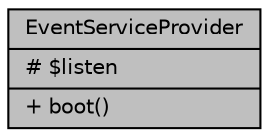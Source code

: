 digraph "EventServiceProvider"
{
 // LATEX_PDF_SIZE
  bgcolor="transparent";
  edge [fontname="Helvetica",fontsize="10",labelfontname="Helvetica",labelfontsize="10"];
  node [fontname="Helvetica",fontsize="10",shape=record];
  Node1 [label="{EventServiceProvider\n|# $listen\l|+ boot()\l}",height=0.2,width=0.4,color="black", fillcolor="grey75", style="filled", fontcolor="black",tooltip="Proveedor de servicios de los eventos."];
}
